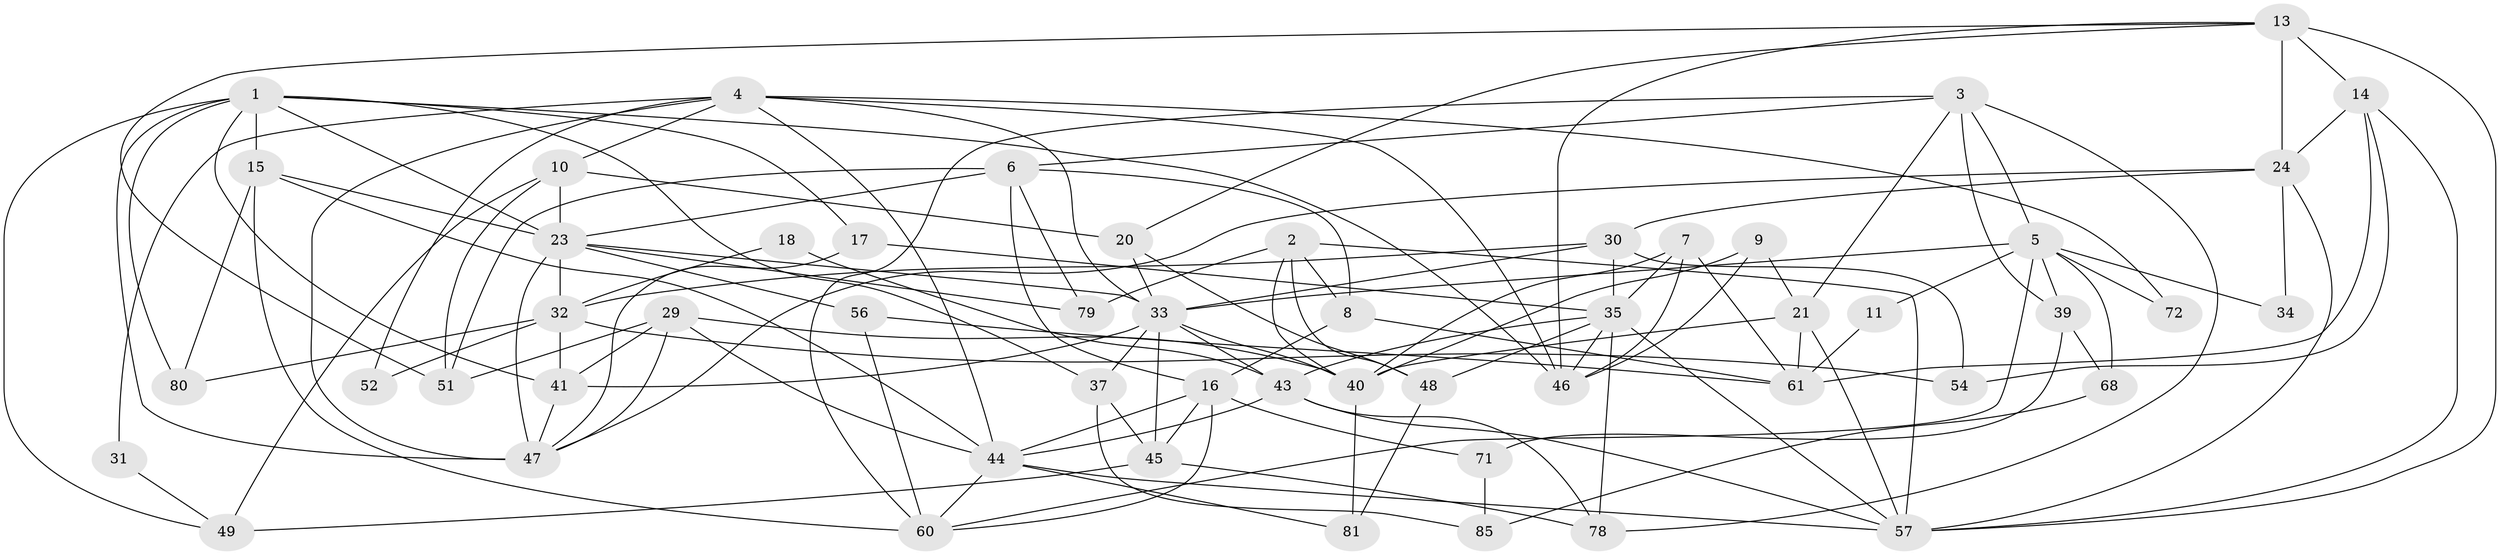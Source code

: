 // original degree distribution, {3: 0.2823529411764706, 4: 0.2823529411764706, 5: 0.1411764705882353, 2: 0.11764705882352941, 8: 0.011764705882352941, 6: 0.16470588235294117}
// Generated by graph-tools (version 1.1) at 2025/11/02/27/25 16:11:16]
// undirected, 54 vertices, 133 edges
graph export_dot {
graph [start="1"]
  node [color=gray90,style=filled];
  1 [super="+12"];
  2 [super="+53"];
  3 [super="+70"];
  4 [super="+25"];
  5 [super="+19"];
  6 [super="+36"];
  7 [super="+27"];
  8;
  9;
  10 [super="+58"];
  11;
  13 [super="+28"];
  14 [super="+59"];
  15 [super="+26"];
  16 [super="+62"];
  17;
  18;
  20 [super="+22"];
  21 [super="+65"];
  23 [super="+69"];
  24 [super="+82"];
  29 [super="+73"];
  30;
  31;
  32 [super="+63"];
  33 [super="+55"];
  34;
  35 [super="+38"];
  37 [super="+42"];
  39 [super="+75"];
  40 [super="+66"];
  41;
  43 [super="+74"];
  44 [super="+77"];
  45 [super="+50"];
  46 [super="+67"];
  47 [super="+76"];
  48;
  49;
  51;
  52;
  54 [super="+84"];
  56;
  57 [super="+83"];
  60;
  61 [super="+64"];
  68;
  71;
  72;
  78;
  79;
  80;
  81;
  85;
  1 -- 17;
  1 -- 80;
  1 -- 37;
  1 -- 41;
  1 -- 46;
  1 -- 15;
  1 -- 47;
  1 -- 49;
  1 -- 23;
  2 -- 57;
  2 -- 79;
  2 -- 8;
  2 -- 48;
  2 -- 40;
  3 -- 78;
  3 -- 60;
  3 -- 21;
  3 -- 39;
  3 -- 5;
  3 -- 6;
  4 -- 31;
  4 -- 52;
  4 -- 33;
  4 -- 72;
  4 -- 46;
  4 -- 47;
  4 -- 44;
  4 -- 10;
  5 -- 60;
  5 -- 39;
  5 -- 34;
  5 -- 68;
  5 -- 33;
  5 -- 72;
  5 -- 11;
  6 -- 8;
  6 -- 16;
  6 -- 23;
  6 -- 51;
  6 -- 79;
  7 -- 61;
  7 -- 46;
  7 -- 40;
  7 -- 35;
  8 -- 16;
  8 -- 61;
  9 -- 21;
  9 -- 46;
  9 -- 40;
  10 -- 23;
  10 -- 20;
  10 -- 49;
  10 -- 51;
  11 -- 61;
  13 -- 51;
  13 -- 57 [weight=2];
  13 -- 20;
  13 -- 24;
  13 -- 46;
  13 -- 14;
  14 -- 24;
  14 -- 57;
  14 -- 54 [weight=2];
  14 -- 61;
  15 -- 80;
  15 -- 23;
  15 -- 60;
  15 -- 44;
  16 -- 45;
  16 -- 71 [weight=2];
  16 -- 44;
  16 -- 60;
  17 -- 35;
  17 -- 47;
  18 -- 43;
  18 -- 32;
  20 -- 33;
  20 -- 48;
  21 -- 57;
  21 -- 40;
  21 -- 61;
  23 -- 79;
  23 -- 32;
  23 -- 56;
  23 -- 47 [weight=2];
  23 -- 33;
  24 -- 30;
  24 -- 34;
  24 -- 47;
  24 -- 57;
  29 -- 40;
  29 -- 47;
  29 -- 41;
  29 -- 51;
  29 -- 44;
  30 -- 33;
  30 -- 35;
  30 -- 54;
  30 -- 32;
  31 -- 49;
  32 -- 52;
  32 -- 80;
  32 -- 54;
  32 -- 41;
  33 -- 40;
  33 -- 41;
  33 -- 43;
  33 -- 45;
  33 -- 37;
  35 -- 46;
  35 -- 43;
  35 -- 48;
  35 -- 78;
  35 -- 57;
  37 -- 45 [weight=2];
  37 -- 85;
  39 -- 71;
  39 -- 68;
  40 -- 81;
  41 -- 47;
  43 -- 57;
  43 -- 78;
  43 -- 44;
  44 -- 60;
  44 -- 81;
  44 -- 57;
  45 -- 49;
  45 -- 78;
  48 -- 81;
  56 -- 60;
  56 -- 61;
  68 -- 85;
  71 -- 85;
}
